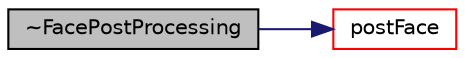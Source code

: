 digraph "~FacePostProcessing"
{
  bgcolor="transparent";
  edge [fontname="Helvetica",fontsize="10",labelfontname="Helvetica",labelfontsize="10"];
  node [fontname="Helvetica",fontsize="10",shape=record];
  rankdir="LR";
  Node1 [label="~FacePostProcessing",height=0.2,width=0.4,color="black", fillcolor="grey75", style="filled", fontcolor="black"];
  Node1 -> Node2 [color="midnightblue",fontsize="10",style="solid",fontname="Helvetica"];
  Node2 [label="postFace",height=0.2,width=0.4,color="red",URL="$a00730.html#af22cae8f334fc53e8dec7594c2a62aca",tooltip="Post-face hook. "];
}
